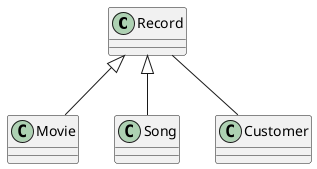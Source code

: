 @startuml
class Record
class Movie
class Song
class Customer

Record <|-- Movie
Record <|-- Song
Record --   Customer
@enduml
